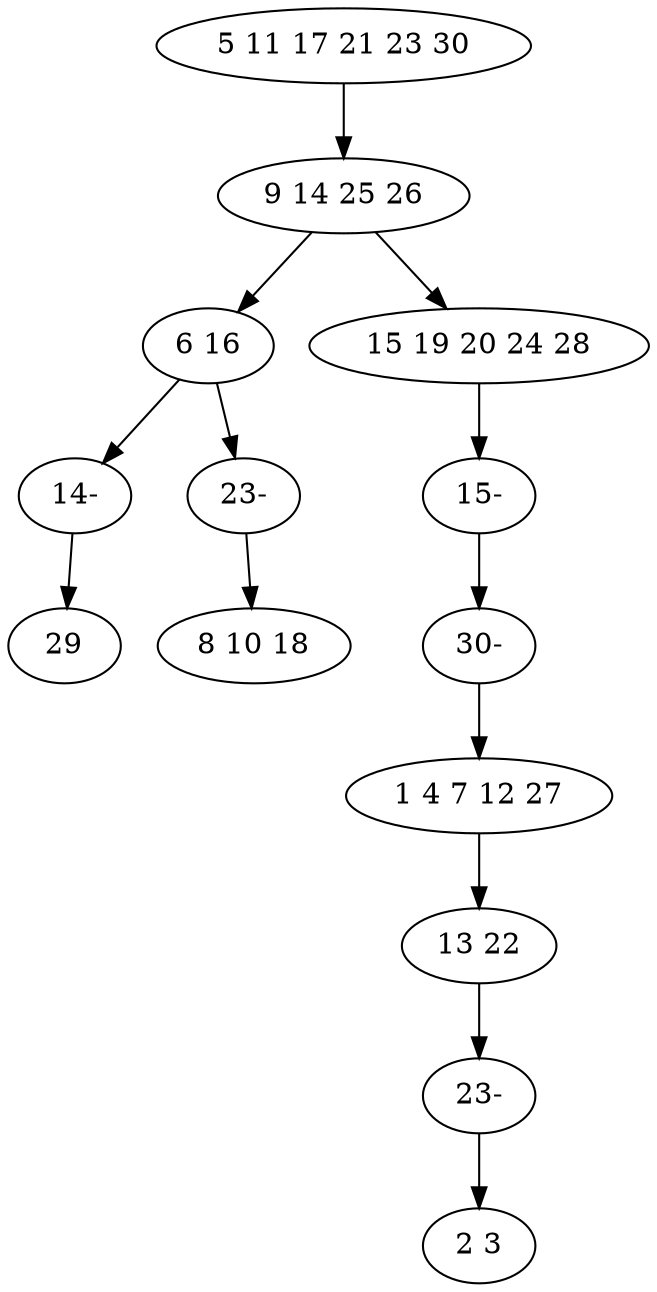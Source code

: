 digraph true_tree {
	"0" -> "1"
	"1" -> "2"
	"1" -> "3"
	"2" -> "9"
	"3" -> "12"
	"2" -> "10"
	"5" -> "7"
	"7" -> "11"
	"9" -> "4"
	"10" -> "6"
	"11" -> "8"
	"12" -> "13"
	"13" -> "5"
	"0" [label="5 11 17 21 23 30"];
	"1" [label="9 14 25 26"];
	"2" [label="6 16"];
	"3" [label="15 19 20 24 28"];
	"4" [label="29"];
	"5" [label="1 4 7 12 27"];
	"6" [label="8 10 18"];
	"7" [label="13 22"];
	"8" [label="2 3"];
	"9" [label="14-"];
	"10" [label="23-"];
	"11" [label="23-"];
	"12" [label="15-"];
	"13" [label="30-"];
}
